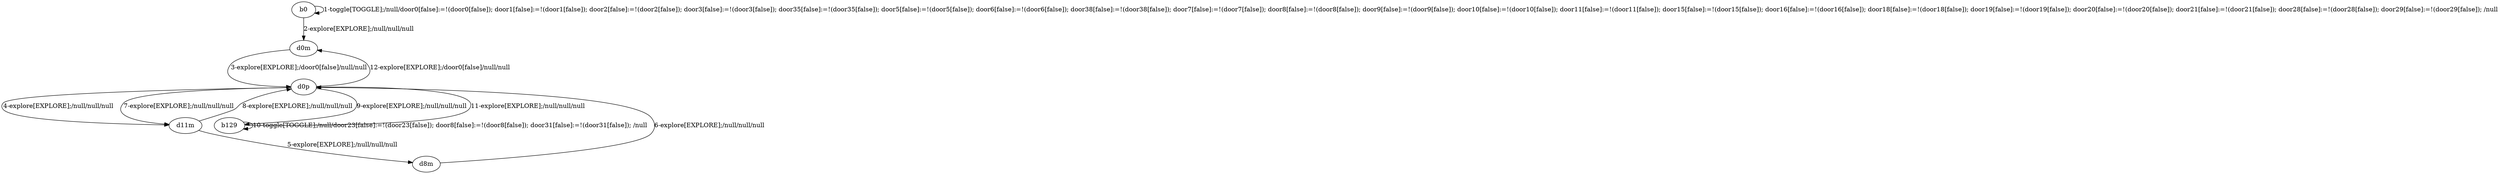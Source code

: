 # Total number of goals covered by this test: 1
# d11m --> d8m

digraph g {
"b0" -> "b0" [label = "1-toggle[TOGGLE];/null/door0[false]:=!(door0[false]); door1[false]:=!(door1[false]); door2[false]:=!(door2[false]); door3[false]:=!(door3[false]); door35[false]:=!(door35[false]); door5[false]:=!(door5[false]); door6[false]:=!(door6[false]); door38[false]:=!(door38[false]); door7[false]:=!(door7[false]); door8[false]:=!(door8[false]); door9[false]:=!(door9[false]); door10[false]:=!(door10[false]); door11[false]:=!(door11[false]); door15[false]:=!(door15[false]); door16[false]:=!(door16[false]); door18[false]:=!(door18[false]); door19[false]:=!(door19[false]); door20[false]:=!(door20[false]); door21[false]:=!(door21[false]); door28[false]:=!(door28[false]); door29[false]:=!(door29[false]); /null"];
"b0" -> "d0m" [label = "2-explore[EXPLORE];/null/null/null"];
"d0m" -> "d0p" [label = "3-explore[EXPLORE];/door0[false]/null/null"];
"d0p" -> "d11m" [label = "4-explore[EXPLORE];/null/null/null"];
"d11m" -> "d8m" [label = "5-explore[EXPLORE];/null/null/null"];
"d8m" -> "d0p" [label = "6-explore[EXPLORE];/null/null/null"];
"d0p" -> "d11m" [label = "7-explore[EXPLORE];/null/null/null"];
"d11m" -> "d0p" [label = "8-explore[EXPLORE];/null/null/null"];
"d0p" -> "b129" [label = "9-explore[EXPLORE];/null/null/null"];
"b129" -> "b129" [label = "10-toggle[TOGGLE];/null/door23[false]:=!(door23[false]); door8[false]:=!(door8[false]); door31[false]:=!(door31[false]); /null"];
"b129" -> "d0p" [label = "11-explore[EXPLORE];/null/null/null"];
"d0p" -> "d0m" [label = "12-explore[EXPLORE];/door0[false]/null/null"];
}